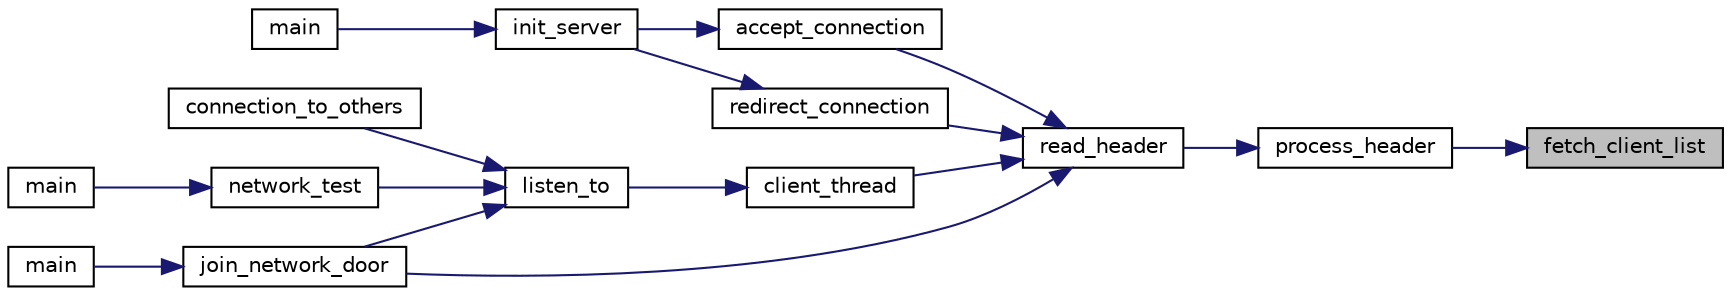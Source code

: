 digraph "fetch_client_list"
{
 // LATEX_PDF_SIZE
  edge [fontname="Helvetica",fontsize="10",labelfontname="Helvetica",labelfontsize="10"];
  node [fontname="Helvetica",fontsize="10",shape=record];
  rankdir="RL";
  Node1 [label="fetch_client_list",height=0.2,width=0.4,color="black", fillcolor="grey75", style="filled", fontcolor="black",tooltip="Merges my neighbours list with the one sent by 'neighbour_id'."];
  Node1 -> Node2 [dir="back",color="midnightblue",fontsize="10",style="solid",fontname="Helvetica"];
  Node2 [label="process_header",height=0.2,width=0.4,color="black", fillcolor="white", style="filled",URL="$get__data_8c.html#acf73eaf498a41a592973793346c358d7",tooltip=" "];
  Node2 -> Node3 [dir="back",color="midnightblue",fontsize="10",style="solid",fontname="Helvetica"];
  Node3 [label="read_header",height=0.2,width=0.4,color="black", fillcolor="white", style="filled",URL="$get__data_8c.html#a1f63104d8a019196f59d848bacafcaf0",tooltip="Waits a header in 'sockfd', reads it and processes it."];
  Node3 -> Node4 [dir="back",color="midnightblue",fontsize="10",style="solid",fontname="Helvetica"];
  Node4 [label="accept_connection",height=0.2,width=0.4,color="black", fillcolor="white", style="filled",URL="$core_2network_2server_8c.html#a51b8c8c4c2582cc90f8155bd9eaab4c0",tooltip=" "];
  Node4 -> Node5 [dir="back",color="midnightblue",fontsize="10",style="solid",fontname="Helvetica"];
  Node5 [label="init_server",height=0.2,width=0.4,color="black", fillcolor="white", style="filled",URL="$core_2network_2server_8c.html#a10fb306879537348fffef6ae68f70640",tooltip="Launches a server instance, connected to the peer-to-peer network 'hostname'."];
  Node5 -> Node6 [dir="back",color="midnightblue",fontsize="10",style="solid",fontname="Helvetica"];
  Node6 [label="main",height=0.2,width=0.4,color="black", fillcolor="white", style="filled",URL="$server_8c.html#ae66f6b31b5ad750f1fe042a706a4e3d4",tooltip=" "];
  Node3 -> Node7 [dir="back",color="midnightblue",fontsize="10",style="solid",fontname="Helvetica"];
  Node7 [label="client_thread",height=0.2,width=0.4,color="black", fillcolor="white", style="filled",URL="$core_2network_2client_8c.html#a351b786eb662460f254da2ff204fcfcc",tooltip=" "];
  Node7 -> Node8 [dir="back",color="midnightblue",fontsize="10",style="solid",fontname="Helvetica"];
  Node8 [label="listen_to",height=0.2,width=0.4,color="black", fillcolor="white", style="filled",URL="$core_2network_2client_8c.html#a3d1ce0194b7697343dc0e04866ac4935",tooltip="Tries to connect to the peer-to-peer network via a node in the Node structure."];
  Node8 -> Node9 [dir="back",color="midnightblue",fontsize="10",style="solid",fontname="Helvetica"];
  Node9 [label="connection_to_others",height=0.2,width=0.4,color="black", fillcolor="white", style="filled",URL="$client_8c.html#ab7126685bb9b5dc07de54dbb8a8ba89d",tooltip=" "];
  Node8 -> Node10 [dir="back",color="midnightblue",fontsize="10",style="solid",fontname="Helvetica"];
  Node10 [label="join_network_door",height=0.2,width=0.4,color="black", fillcolor="white", style="filled",URL="$client_8c.html#a4bc5d82e85996fecc53fe3e97c2a7b98",tooltip=" "];
  Node10 -> Node11 [dir="back",color="midnightblue",fontsize="10",style="solid",fontname="Helvetica"];
  Node11 [label="main",height=0.2,width=0.4,color="black", fillcolor="white", style="filled",URL="$client_8c.html#ae66f6b31b5ad750f1fe042a706a4e3d4",tooltip=" "];
  Node8 -> Node12 [dir="back",color="midnightblue",fontsize="10",style="solid",fontname="Helvetica"];
  Node12 [label="network_test",height=0.2,width=0.4,color="black", fillcolor="white", style="filled",URL="$client__test_8c.html#ade76ed0fdf28b393fbdc89e611688256",tooltip=" "];
  Node12 -> Node13 [dir="back",color="midnightblue",fontsize="10",style="solid",fontname="Helvetica"];
  Node13 [label="main",height=0.2,width=0.4,color="black", fillcolor="white", style="filled",URL="$unit__testing_8c.html#ae66f6b31b5ad750f1fe042a706a4e3d4",tooltip=" "];
  Node3 -> Node10 [dir="back",color="midnightblue",fontsize="10",style="solid",fontname="Helvetica"];
  Node3 -> Node14 [dir="back",color="midnightblue",fontsize="10",style="solid",fontname="Helvetica"];
  Node14 [label="redirect_connection",height=0.2,width=0.4,color="black", fillcolor="white", style="filled",URL="$core_2network_2server_8c.html#a84cf9ceb7f864ec15c6a0a51fec348ed",tooltip=" "];
  Node14 -> Node5 [dir="back",color="midnightblue",fontsize="10",style="solid",fontname="Helvetica"];
}
